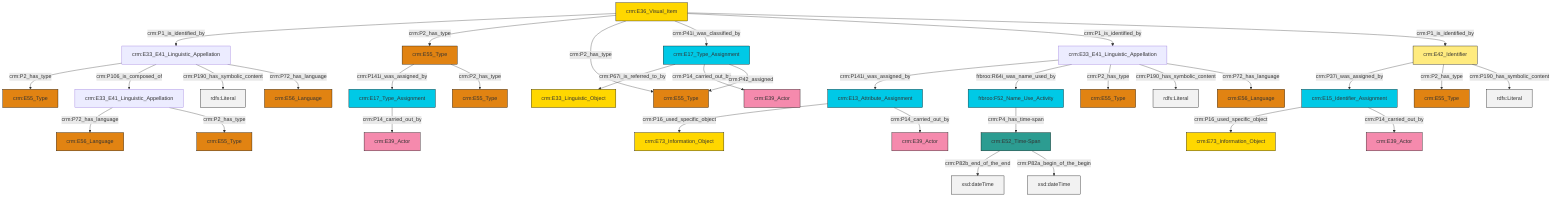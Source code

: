 graph TD
classDef Literal fill:#f2f2f2,stroke:#000000;
classDef CRM_Entity fill:#FFFFFF,stroke:#000000;
classDef Temporal_Entity fill:#00C9E6, stroke:#000000;
classDef Type fill:#E18312, stroke:#000000;
classDef Time-Span fill:#2C9C91, stroke:#000000;
classDef Appellation fill:#FFEB7F, stroke:#000000;
classDef Place fill:#008836, stroke:#000000;
classDef Persistent_Item fill:#B266B2, stroke:#000000;
classDef Conceptual_Object fill:#FFD700, stroke:#000000;
classDef Physical_Thing fill:#D2B48C, stroke:#000000;
classDef Actor fill:#f58aad, stroke:#000000;
classDef PC_Classes fill:#4ce600, stroke:#000000;
classDef Multi fill:#cccccc,stroke:#000000;

2["crm:E33_E41_Linguistic_Appellation"]:::Default -->|crm:P141i_was_assigned_by| 3["crm:E13_Attribute_Assignment"]:::Temporal_Entity
8["crm:E55_Type"]:::Type -->|crm:P141i_was_assigned_by| 9["crm:E17_Type_Assignment"]:::Temporal_Entity
13["crm:E33_E41_Linguistic_Appellation"]:::Default -->|crm:P2_has_type| 0["crm:E55_Type"]:::Type
2["crm:E33_E41_Linguistic_Appellation"]:::Default -->|frbroo:R64i_was_name_used_by| 14["frbroo:F52_Name_Use_Activity"]:::Temporal_Entity
17["crm:E15_Identifier_Assignment"]:::Temporal_Entity -->|crm:P16_used_specific_object| 18["crm:E73_Information_Object"]:::Conceptual_Object
24["crm:E36_Visual_Item"]:::Conceptual_Object -->|crm:P1_is_identified_by| 13["crm:E33_E41_Linguistic_Appellation"]:::Default
2["crm:E33_E41_Linguistic_Appellation"]:::Default -->|crm:P2_has_type| 25["crm:E55_Type"]:::Type
27["crm:E17_Type_Assignment"]:::Temporal_Entity -->|crm:P67i_is_referred_to_by| 28["crm:E33_Linguistic_Object"]:::Conceptual_Object
24["crm:E36_Visual_Item"]:::Conceptual_Object -->|crm:P2_has_type| 8["crm:E55_Type"]:::Type
33["crm:E52_Time-Span"]:::Time-Span -->|crm:P82b_end_of_the_end| 34[xsd:dateTime]:::Literal
27["crm:E17_Type_Assignment"]:::Temporal_Entity -->|crm:P14_carried_out_by| 11["crm:E39_Actor"]:::Actor
13["crm:E33_E41_Linguistic_Appellation"]:::Default -->|crm:P106_is_composed_of| 4["crm:E33_E41_Linguistic_Appellation"]:::Default
9["crm:E17_Type_Assignment"]:::Temporal_Entity -->|crm:P14_carried_out_by| 20["crm:E39_Actor"]:::Actor
27["crm:E17_Type_Assignment"]:::Temporal_Entity -->|crm:P42_assigned| 22["crm:E55_Type"]:::Type
35["crm:E42_Identifier"]:::Appellation -->|crm:P37i_was_assigned_by| 17["crm:E15_Identifier_Assignment"]:::Temporal_Entity
13["crm:E33_E41_Linguistic_Appellation"]:::Default -->|crm:P190_has_symbolic_content| 43[rdfs:Literal]:::Literal
3["crm:E13_Attribute_Assignment"]:::Temporal_Entity -->|crm:P16_used_specific_object| 39["crm:E73_Information_Object"]:::Conceptual_Object
4["crm:E33_E41_Linguistic_Appellation"]:::Default -->|crm:P72_has_language| 45["crm:E56_Language"]:::Type
13["crm:E33_E41_Linguistic_Appellation"]:::Default -->|crm:P72_has_language| 46["crm:E56_Language"]:::Type
24["crm:E36_Visual_Item"]:::Conceptual_Object -->|crm:P2_has_type| 22["crm:E55_Type"]:::Type
24["crm:E36_Visual_Item"]:::Conceptual_Object -->|crm:P41i_was_classified_by| 27["crm:E17_Type_Assignment"]:::Temporal_Entity
33["crm:E52_Time-Span"]:::Time-Span -->|crm:P82a_begin_of_the_begin| 48[xsd:dateTime]:::Literal
4["crm:E33_E41_Linguistic_Appellation"]:::Default -->|crm:P2_has_type| 49["crm:E55_Type"]:::Type
8["crm:E55_Type"]:::Type -->|crm:P2_has_type| 31["crm:E55_Type"]:::Type
35["crm:E42_Identifier"]:::Appellation -->|crm:P2_has_type| 6["crm:E55_Type"]:::Type
17["crm:E15_Identifier_Assignment"]:::Temporal_Entity -->|crm:P14_carried_out_by| 15["crm:E39_Actor"]:::Actor
35["crm:E42_Identifier"]:::Appellation -->|crm:P190_has_symbolic_content| 50[rdfs:Literal]:::Literal
24["crm:E36_Visual_Item"]:::Conceptual_Object -->|crm:P1_is_identified_by| 2["crm:E33_E41_Linguistic_Appellation"]:::Default
3["crm:E13_Attribute_Assignment"]:::Temporal_Entity -->|crm:P14_carried_out_by| 52["crm:E39_Actor"]:::Actor
24["crm:E36_Visual_Item"]:::Conceptual_Object -->|crm:P1_is_identified_by| 35["crm:E42_Identifier"]:::Appellation
2["crm:E33_E41_Linguistic_Appellation"]:::Default -->|crm:P190_has_symbolic_content| 60[rdfs:Literal]:::Literal
14["frbroo:F52_Name_Use_Activity"]:::Temporal_Entity -->|crm:P4_has_time-span| 33["crm:E52_Time-Span"]:::Time-Span
2["crm:E33_E41_Linguistic_Appellation"]:::Default -->|crm:P72_has_language| 29["crm:E56_Language"]:::Type